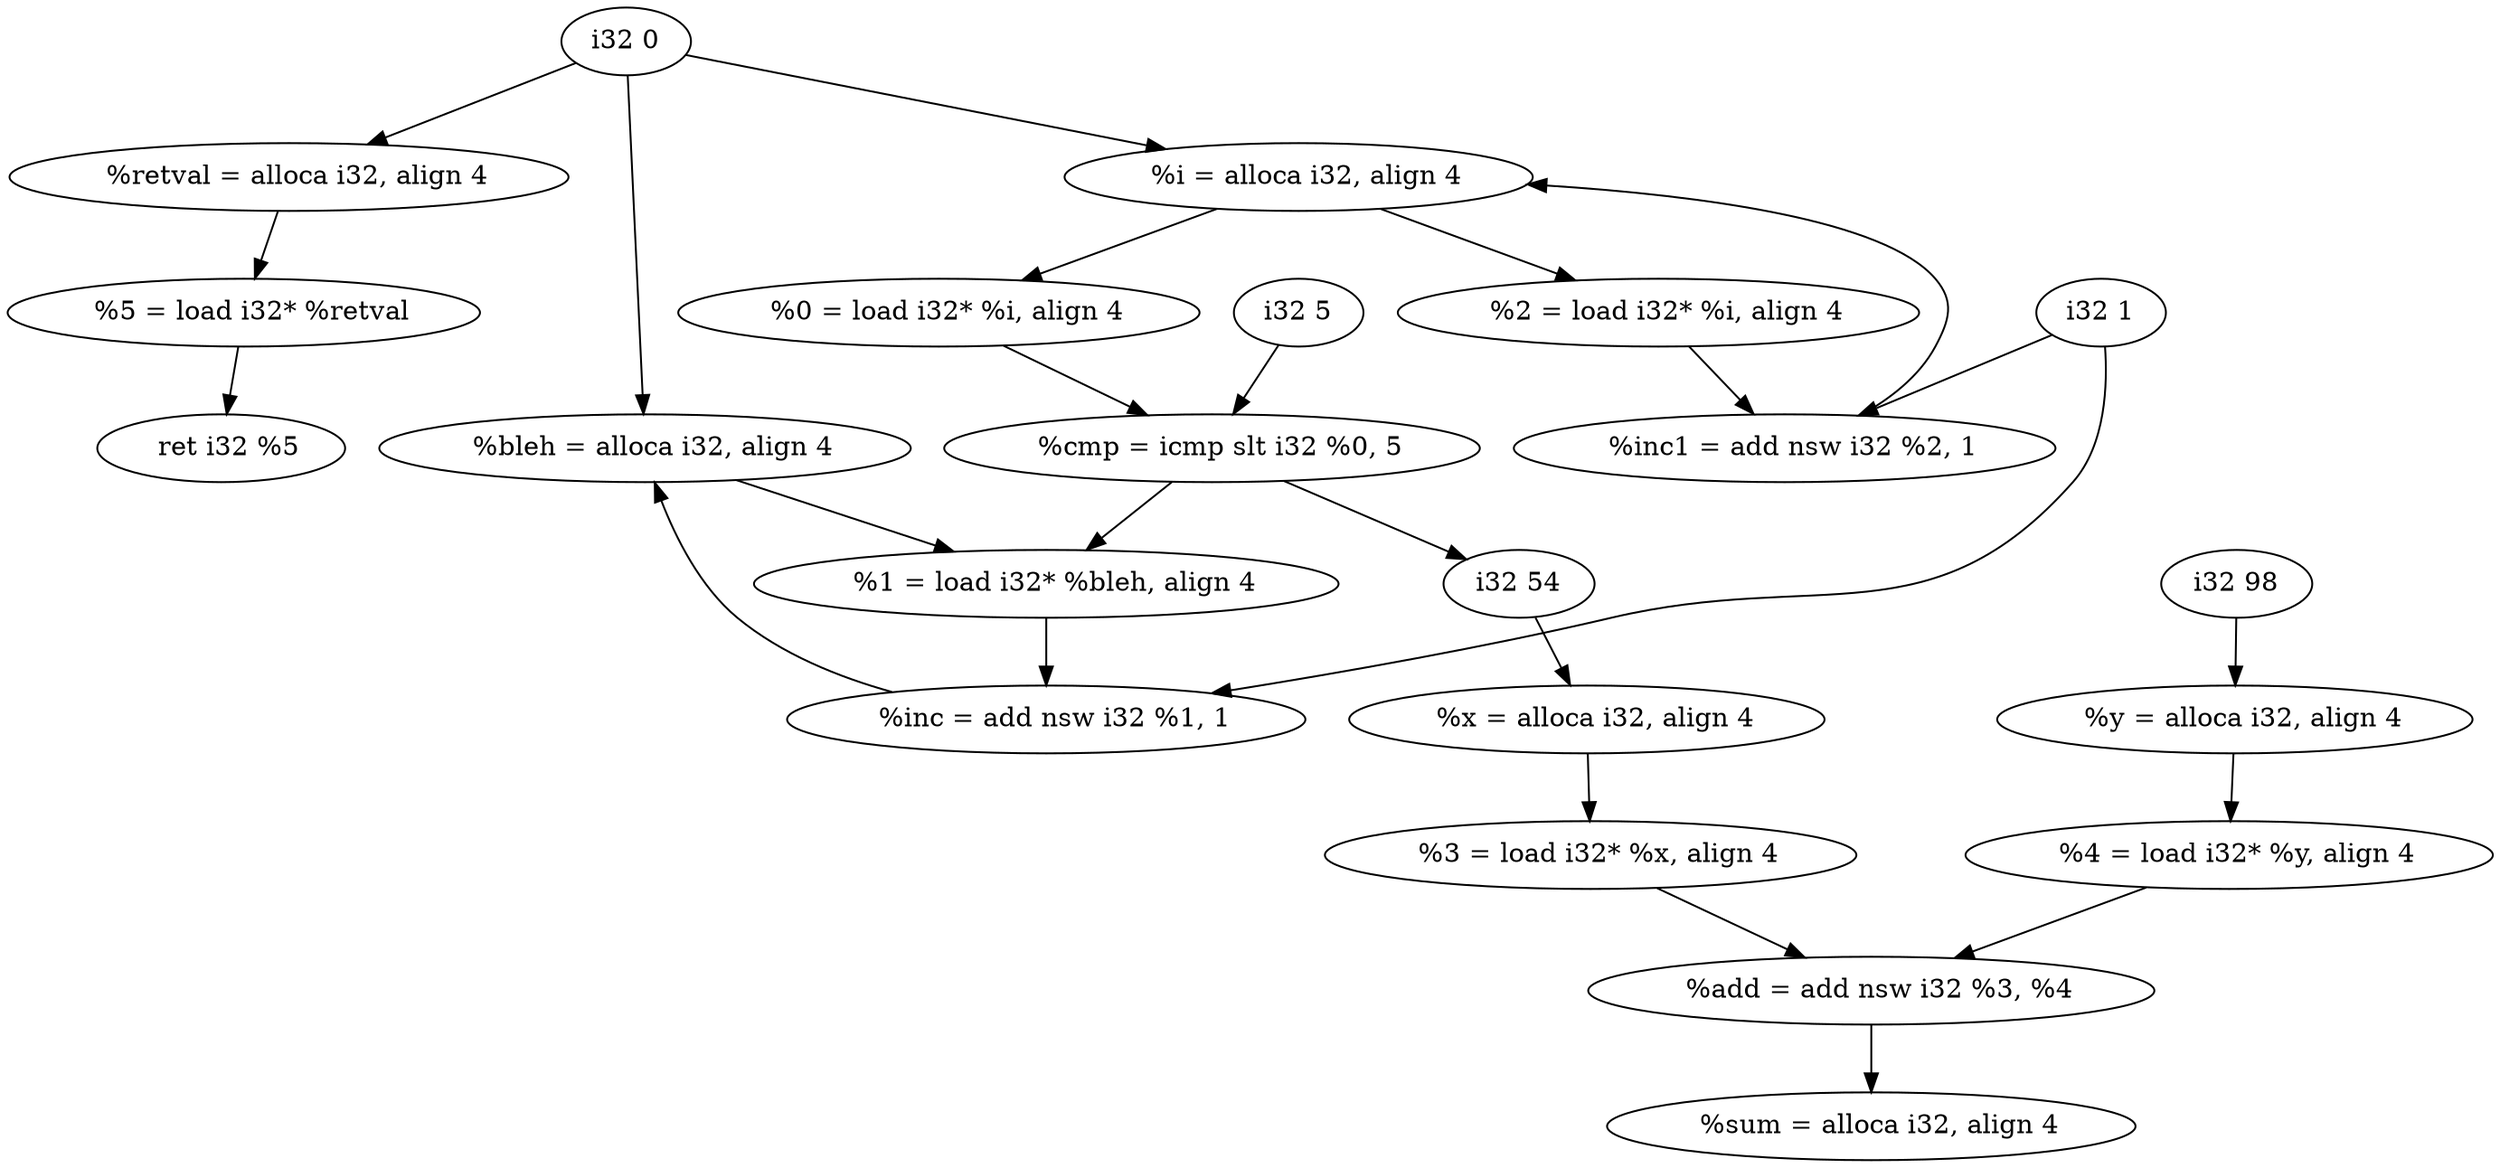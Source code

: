 digraph main{

"  %retval = alloca i32, align 4";
"  %bleh = alloca i32, align 4";
"  %i = alloca i32, align 4";
"  %x = alloca i32, align 4";
"  %y = alloca i32, align 4";
"  %sum = alloca i32, align 4";
"i32 0" -> "  %retval = alloca i32, align 4";
"i32 0" -> "  %bleh = alloca i32, align 4";
"i32 0" -> "  %i = alloca i32, align 4";
"  %i = alloca i32, align 4" -> "  %0 = load i32* %i, align 4";
"  %0 = load i32* %i, align 4" -> "  %cmp = icmp slt i32 %0, 5";
"i32 5" -> "  %cmp = icmp slt i32 %0, 5";
"  %cmp = icmp slt i32 %0, 5" -> "  %1 = load i32* %bleh, align 4";
"  %cmp = icmp slt i32 %0, 5" -> "i32 54";
"  %bleh = alloca i32, align 4" -> "  %1 = load i32* %bleh, align 4";
"  %1 = load i32* %bleh, align 4" -> "  %inc = add nsw i32 %1, 1";
"i32 1" -> "  %inc = add nsw i32 %1, 1";
"  %inc = add nsw i32 %1, 1" -> "  %bleh = alloca i32, align 4";
"  %i = alloca i32, align 4" -> "  %2 = load i32* %i, align 4";
"  %2 = load i32* %i, align 4" -> "  %inc1 = add nsw i32 %2, 1";
"i32 1" -> "  %inc1 = add nsw i32 %2, 1";
"  %inc1 = add nsw i32 %2, 1" -> "  %i = alloca i32, align 4";
"i32 54" -> "  %x = alloca i32, align 4";
"i32 98" -> "  %y = alloca i32, align 4";
"  %x = alloca i32, align 4" -> "  %3 = load i32* %x, align 4";
"  %y = alloca i32, align 4" -> "  %4 = load i32* %y, align 4";
"  %3 = load i32* %x, align 4" -> "  %add = add nsw i32 %3, %4";
"  %4 = load i32* %y, align 4" -> "  %add = add nsw i32 %3, %4";
"  %add = add nsw i32 %3, %4" -> "  %sum = alloca i32, align 4";
"  %retval = alloca i32, align 4" -> "  %5 = load i32* %retval";
"  %5 = load i32* %retval" -> "  ret i32 %5";

}

